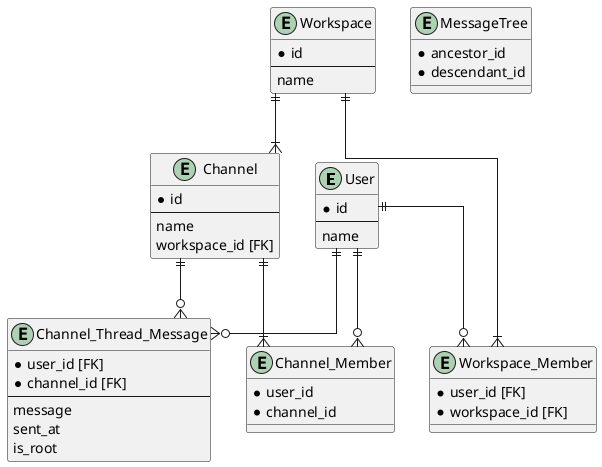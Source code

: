 @startuml chat

skinparam linetype ortho

entity User {
    * id
    ---
    name
}

entity Workspace {
    * id
    ---
    name
}

entity Channel {
    * id
    ---
    name
    workspace_id [FK]
}

entity Workspace_Member {
    * user_id [FK]
    * workspace_id [FK]
}

entity Channel_Member {
    * user_id
    * channel_id
}

entity Channel_Thread_Message {
    * user_id [FK]
    * channel_id [FK]
    --
    message
    sent_at
    is_root
}

entity MessageTree {
    * ancestor_id
    * descendant_id
}

Workspace ||--|{ Channel
User ||--o{ Workspace_Member
Workspace ||--|{ Workspace_Member
User ||--o{ Channel_Member
Channel ||--|{ Channel_Member
User ||--o{ Channel_Thread_Message
Channel ||--o{ Channel_Thread_Message

@enduml
